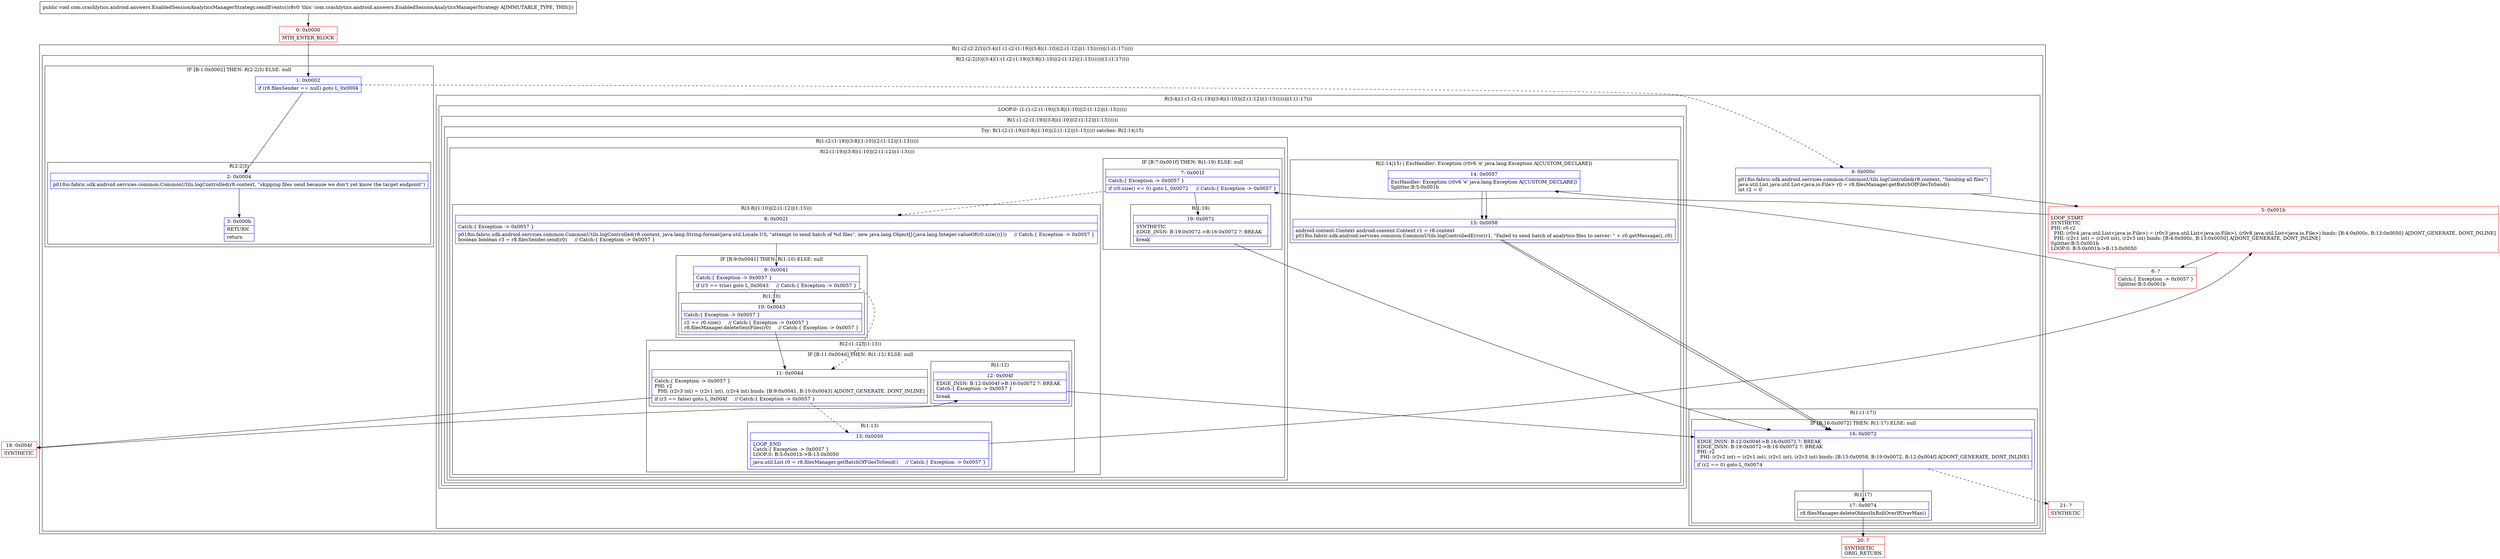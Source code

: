 digraph "CFG forcom.crashlytics.android.answers.EnabledSessionAnalyticsManagerStrategy.sendEvents()V" {
subgraph cluster_Region_1937162141 {
label = "R(1:(2:(2:2|3)|(3:4|(1:(1:(2:(1:19)|(3:8|(1:10)|(2:(1:12)|(1:13))))))|(1:(1:17)))))";
node [shape=record,color=blue];
subgraph cluster_Region_1338557469 {
label = "R(2:(2:2|3)|(3:4|(1:(1:(2:(1:19)|(3:8|(1:10)|(2:(1:12)|(1:13))))))|(1:(1:17))))";
node [shape=record,color=blue];
subgraph cluster_IfRegion_565826281 {
label = "IF [B:1:0x0002] THEN: R(2:2|3) ELSE: null";
node [shape=record,color=blue];
Node_1 [shape=record,label="{1\:\ 0x0002|if (r8.filesSender == null) goto L_0x0004\l}"];
subgraph cluster_Region_1288815643 {
label = "R(2:2|3)";
node [shape=record,color=blue];
Node_2 [shape=record,label="{2\:\ 0x0004|p018io.fabric.sdk.android.services.common.CommonUtils.logControlled(r8.context, \"skipping files send because we don't yet know the target endpoint\")\l}"];
Node_3 [shape=record,label="{3\:\ 0x000b|RETURN\l|return\l}"];
}
}
subgraph cluster_Region_954201918 {
label = "R(3:4|(1:(1:(2:(1:19)|(3:8|(1:10)|(2:(1:12)|(1:13))))))|(1:(1:17)))";
node [shape=record,color=blue];
Node_4 [shape=record,label="{4\:\ 0x000c|p018io.fabric.sdk.android.services.common.CommonUtils.logControlled(r8.context, \"Sending all files\")\ljava.util.List java.util.List\<java.io.File\> r0 = r8.filesManager.getBatchOfFilesToSend()\lint r2 = 0\l}"];
subgraph cluster_LoopRegion_178065483 {
label = "LOOP:0: (1:(1:(2:(1:19)|(3:8|(1:10)|(2:(1:12)|(1:13))))))";
node [shape=record,color=blue];
subgraph cluster_Region_58508585 {
label = "R(1:(1:(2:(1:19)|(3:8|(1:10)|(2:(1:12)|(1:13))))))";
node [shape=record,color=blue];
subgraph cluster_TryCatchRegion_1824350517 {
label = "Try: R(1:(2:(1:19)|(3:8|(1:10)|(2:(1:12)|(1:13))))) catches: R(2:14|15)";
node [shape=record,color=blue];
subgraph cluster_Region_781091237 {
label = "R(1:(2:(1:19)|(3:8|(1:10)|(2:(1:12)|(1:13)))))";
node [shape=record,color=blue];
subgraph cluster_Region_1291043703 {
label = "R(2:(1:19)|(3:8|(1:10)|(2:(1:12)|(1:13))))";
node [shape=record,color=blue];
subgraph cluster_IfRegion_1999444965 {
label = "IF [B:7:0x001f] THEN: R(1:19) ELSE: null";
node [shape=record,color=blue];
Node_7 [shape=record,label="{7\:\ 0x001f|Catch:\{ Exception \-\> 0x0057 \}\l|if (r0.size() \<= 0) goto L_0x0072     \/\/ Catch:\{ Exception \-\> 0x0057 \}\l}"];
subgraph cluster_Region_700645965 {
label = "R(1:19)";
node [shape=record,color=blue];
Node_19 [shape=record,label="{19\:\ 0x0072|SYNTHETIC\lEDGE_INSN: B:19:0x0072\-\>B:16:0x0072 ?: BREAK  \l|break\l}"];
}
}
subgraph cluster_Region_873319381 {
label = "R(3:8|(1:10)|(2:(1:12)|(1:13)))";
node [shape=record,color=blue];
Node_8 [shape=record,label="{8\:\ 0x0021|Catch:\{ Exception \-\> 0x0057 \}\l|p018io.fabric.sdk.android.services.common.CommonUtils.logControlled(r8.context, java.lang.String.format(java.util.Locale.US, \"attempt to send batch of %d files\", new java.lang.Object[]\{java.lang.Integer.valueOf(r0.size())\}))     \/\/ Catch:\{ Exception \-\> 0x0057 \}\lboolean boolean r3 = r8.filesSender.send(r0)     \/\/ Catch:\{ Exception \-\> 0x0057 \}\l}"];
subgraph cluster_IfRegion_1154097430 {
label = "IF [B:9:0x0041] THEN: R(1:10) ELSE: null";
node [shape=record,color=blue];
Node_9 [shape=record,label="{9\:\ 0x0041|Catch:\{ Exception \-\> 0x0057 \}\l|if (r3 == true) goto L_0x0043     \/\/ Catch:\{ Exception \-\> 0x0057 \}\l}"];
subgraph cluster_Region_1932311661 {
label = "R(1:10)";
node [shape=record,color=blue];
Node_10 [shape=record,label="{10\:\ 0x0043|Catch:\{ Exception \-\> 0x0057 \}\l|r2 += r0.size()     \/\/ Catch:\{ Exception \-\> 0x0057 \}\lr8.filesManager.deleteSentFiles(r0)     \/\/ Catch:\{ Exception \-\> 0x0057 \}\l}"];
}
}
subgraph cluster_Region_787507849 {
label = "R(2:(1:12)|(1:13))";
node [shape=record,color=blue];
subgraph cluster_IfRegion_1385378358 {
label = "IF [B:11:0x004d] THEN: R(1:12) ELSE: null";
node [shape=record,color=blue];
Node_11 [shape=record,label="{11\:\ 0x004d|Catch:\{ Exception \-\> 0x0057 \}\lPHI: r2 \l  PHI: (r2v3 int) = (r2v1 int), (r2v4 int) binds: [B:9:0x0041, B:10:0x0043] A[DONT_GENERATE, DONT_INLINE]\l|if (r3 == false) goto L_0x004f     \/\/ Catch:\{ Exception \-\> 0x0057 \}\l}"];
subgraph cluster_Region_1957250395 {
label = "R(1:12)";
node [shape=record,color=blue];
Node_12 [shape=record,label="{12\:\ 0x004f|EDGE_INSN: B:12:0x004f\-\>B:16:0x0072 ?: BREAK  \lCatch:\{ Exception \-\> 0x0057 \}\l|break\l}"];
}
}
subgraph cluster_Region_913871106 {
label = "R(1:13)";
node [shape=record,color=blue];
Node_13 [shape=record,label="{13\:\ 0x0050|LOOP_END\lCatch:\{ Exception \-\> 0x0057 \}\lLOOP:0: B:5:0x001b\-\>B:13:0x0050\l|java.util.List r0 = r8.filesManager.getBatchOfFilesToSend()     \/\/ Catch:\{ Exception \-\> 0x0057 \}\l}"];
}
}
}
}
}
subgraph cluster_Region_507708008 {
label = "R(2:14|15) | ExcHandler: Exception (r0v6 'e' java.lang.Exception A[CUSTOM_DECLARE])\l";
node [shape=record,color=blue];
Node_14 [shape=record,label="{14\:\ 0x0057|ExcHandler: Exception (r0v6 'e' java.lang.Exception A[CUSTOM_DECLARE])\lSplitter:B:5:0x001b\l}"];
Node_15 [shape=record,label="{15\:\ 0x0058|android.content.Context android.content.Context r1 = r8.context\lp018io.fabric.sdk.android.services.common.CommonUtils.logControlledError(r1, \"Failed to send batch of analytics files to server: \" + r0.getMessage(), r0)\l}"];
}
}
}
}
subgraph cluster_Region_638830786 {
label = "R(1:(1:17))";
node [shape=record,color=blue];
subgraph cluster_IfRegion_28234635 {
label = "IF [B:16:0x0072] THEN: R(1:17) ELSE: null";
node [shape=record,color=blue];
Node_16 [shape=record,label="{16\:\ 0x0072|EDGE_INSN: B:12:0x004f\-\>B:16:0x0072 ?: BREAK  \lEDGE_INSN: B:19:0x0072\-\>B:16:0x0072 ?: BREAK  \lPHI: r2 \l  PHI: (r2v2 int) = (r2v1 int), (r2v1 int), (r2v3 int) binds: [B:15:0x0058, B:19:0x0072, B:12:0x004f] A[DONT_GENERATE, DONT_INLINE]\l|if (r2 == 0) goto L_0x0074\l}"];
subgraph cluster_Region_393439015 {
label = "R(1:17)";
node [shape=record,color=blue];
Node_17 [shape=record,label="{17\:\ 0x0074|r8.filesManager.deleteOldestInRollOverIfOverMax()\l}"];
}
}
}
}
}
}
subgraph cluster_Region_507708008 {
label = "R(2:14|15) | ExcHandler: Exception (r0v6 'e' java.lang.Exception A[CUSTOM_DECLARE])\l";
node [shape=record,color=blue];
Node_14 [shape=record,label="{14\:\ 0x0057|ExcHandler: Exception (r0v6 'e' java.lang.Exception A[CUSTOM_DECLARE])\lSplitter:B:5:0x001b\l}"];
Node_15 [shape=record,label="{15\:\ 0x0058|android.content.Context android.content.Context r1 = r8.context\lp018io.fabric.sdk.android.services.common.CommonUtils.logControlledError(r1, \"Failed to send batch of analytics files to server: \" + r0.getMessage(), r0)\l}"];
}
Node_0 [shape=record,color=red,label="{0\:\ 0x0000|MTH_ENTER_BLOCK\l}"];
Node_5 [shape=record,color=red,label="{5\:\ 0x001b|LOOP_START\lSYNTHETIC\lPHI: r0 r2 \l  PHI: (r0v4 java.util.List\<java.io.File\>) = (r0v3 java.util.List\<java.io.File\>), (r0v8 java.util.List\<java.io.File\>) binds: [B:4:0x000c, B:13:0x0050] A[DONT_GENERATE, DONT_INLINE]\l  PHI: (r2v1 int) = (r2v0 int), (r2v3 int) binds: [B:4:0x000c, B:13:0x0050] A[DONT_GENERATE, DONT_INLINE]\lSplitter:B:5:0x001b\lLOOP:0: B:5:0x001b\-\>B:13:0x0050\l}"];
Node_6 [shape=record,color=red,label="{6\:\ ?|Catch:\{ Exception \-\> 0x0057 \}\lSplitter:B:5:0x001b\l}"];
Node_18 [shape=record,color=red,label="{18\:\ 0x004f|SYNTHETIC\l}"];
Node_20 [shape=record,color=red,label="{20\:\ ?|SYNTHETIC\lORIG_RETURN\l}"];
Node_21 [shape=record,color=red,label="{21\:\ ?|SYNTHETIC\l}"];
MethodNode[shape=record,label="{public void com.crashlytics.android.answers.EnabledSessionAnalyticsManagerStrategy.sendEvents((r8v0 'this' com.crashlytics.android.answers.EnabledSessionAnalyticsManagerStrategy A[IMMUTABLE_TYPE, THIS])) }"];
MethodNode -> Node_0;
Node_1 -> Node_2;
Node_1 -> Node_4[style=dashed];
Node_2 -> Node_3;
Node_4 -> Node_5;
Node_7 -> Node_8[style=dashed];
Node_7 -> Node_19;
Node_19 -> Node_16;
Node_8 -> Node_9;
Node_9 -> Node_10;
Node_9 -> Node_11[style=dashed];
Node_10 -> Node_11;
Node_11 -> Node_13[style=dashed];
Node_11 -> Node_18;
Node_12 -> Node_16;
Node_13 -> Node_5;
Node_14 -> Node_15;
Node_15 -> Node_16;
Node_16 -> Node_17;
Node_16 -> Node_21[style=dashed];
Node_17 -> Node_20;
Node_14 -> Node_15;
Node_15 -> Node_16;
Node_0 -> Node_1;
Node_5 -> Node_6;
Node_5 -> Node_14;
Node_6 -> Node_7;
Node_18 -> Node_12;
}

